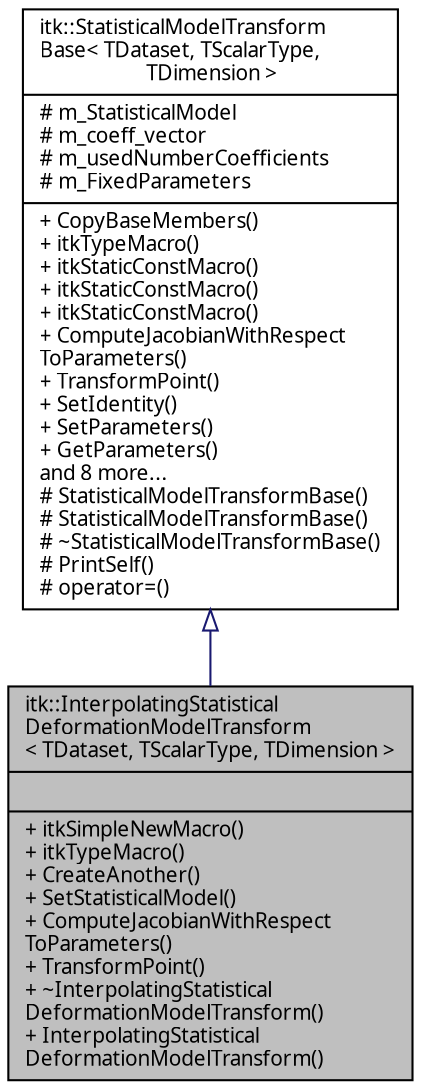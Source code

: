 digraph "itk::InterpolatingStatisticalDeformationModelTransform&lt; TDataset, TScalarType, TDimension &gt;"
{
  edge [fontname="FreeSans.ttf",fontsize="10",labelfontname="FreeSans.ttf",labelfontsize="10"];
  node [fontname="FreeSans.ttf",fontsize="10",shape=record];
  Node1 [label="{itk::InterpolatingStatistical\lDeformationModelTransform\l\< TDataset, TScalarType, TDimension \>\n||+ itkSimpleNewMacro()\l+ itkTypeMacro()\l+ CreateAnother()\l+ SetStatisticalModel()\l+ ComputeJacobianWithRespect\lToParameters()\l+ TransformPoint()\l+ ~InterpolatingStatistical\lDeformationModelTransform()\l+ InterpolatingStatistical\lDeformationModelTransform()\l}",height=0.2,width=0.4,color="black", fillcolor="grey75", style="filled" fontcolor="black"];
  Node2 -> Node1 [dir="back",color="midnightblue",fontsize="10",style="solid",arrowtail="onormal",fontname="FreeSans.ttf"];
  Node2 [label="{itk::StatisticalModelTransform\lBase\< TDataset, TScalarType,\l TDimension \>\n|# m_StatisticalModel\l# m_coeff_vector\l# m_usedNumberCoefficients\l# m_FixedParameters\l|+ CopyBaseMembers()\l+ itkTypeMacro()\l+ itkStaticConstMacro()\l+ itkStaticConstMacro()\l+ itkStaticConstMacro()\l+ ComputeJacobianWithRespect\lToParameters()\l+ TransformPoint()\l+ SetIdentity()\l+ SetParameters()\l+ GetParameters()\land 8 more...\l# StatisticalModelTransformBase()\l# StatisticalModelTransformBase()\l# ~StatisticalModelTransformBase()\l# PrintSelf()\l# operator=()\l}",height=0.2,width=0.4,color="black", fillcolor="white", style="filled",URL="$classitk_1_1StatisticalModelTransformBase.html"];
}
